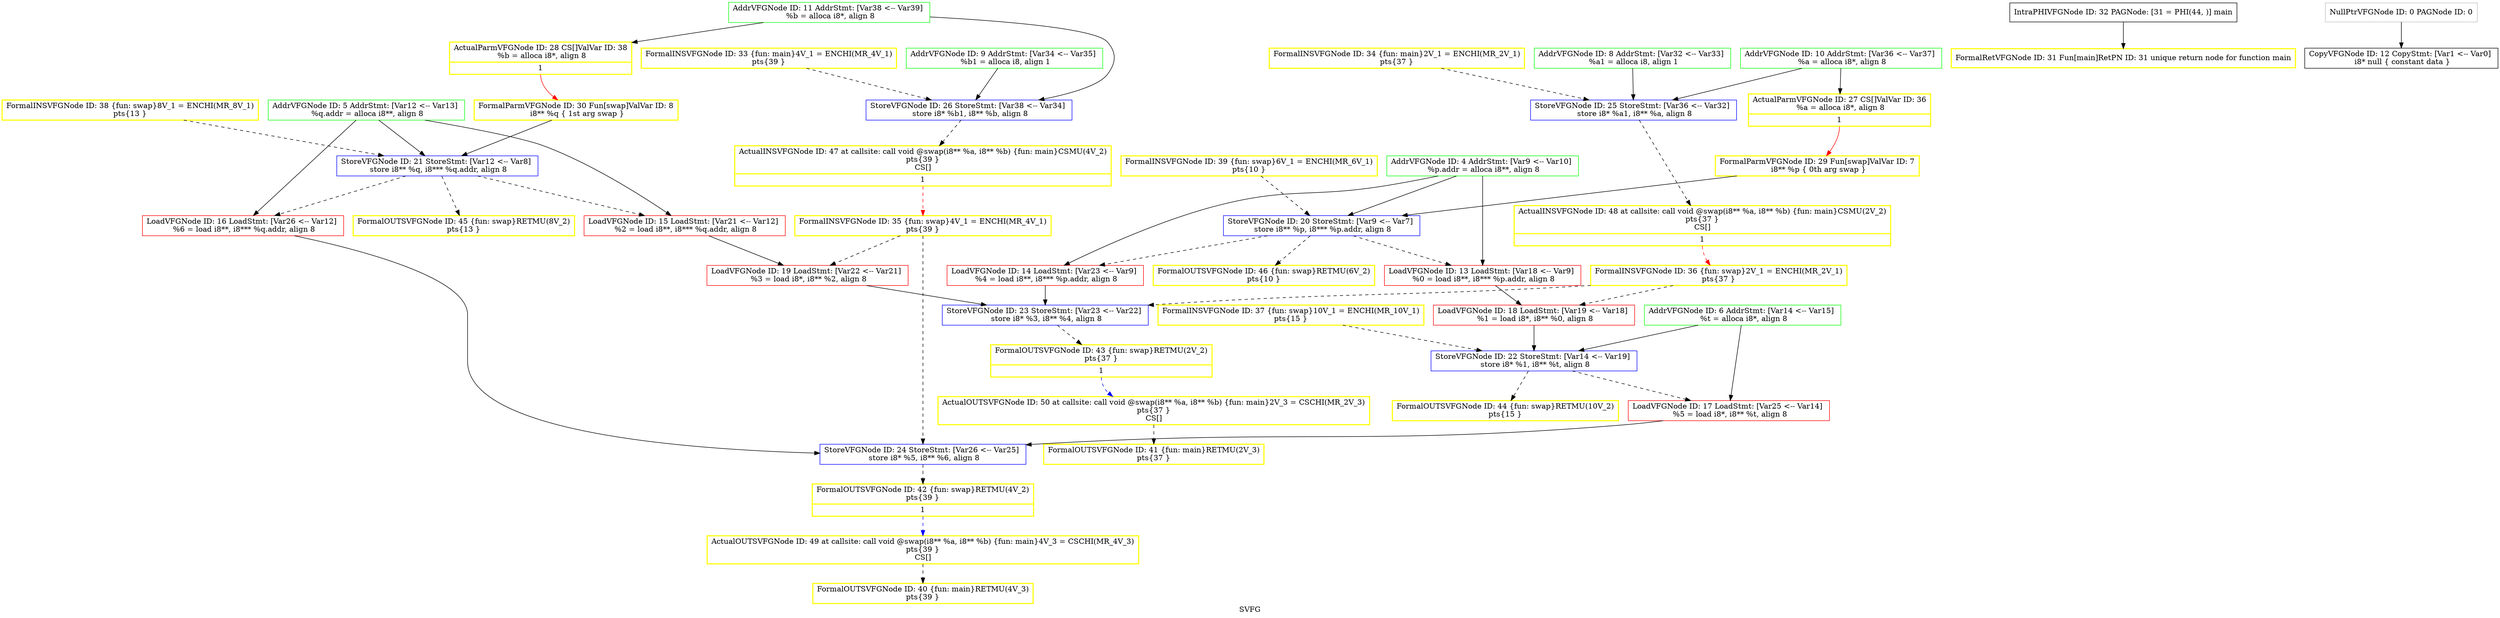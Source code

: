digraph "SVFG" {
	label="SVFG";

	Node0x55c85631fe90 [shape=record,color=yellow,penwidth=2,label="{ActualOUTSVFGNode ID: 50 at callsite:   call void @swap(i8** %a, i8** %b) \{fun: main\}2V_3 = CSCHI(MR_2V_3)\npts\{37 \}\nCS[]}"];
	Node0x55c85631fe90 -> Node0x55c85631ef50[style=dashed];
	Node0x55c85631fc20 [shape=record,color=yellow,penwidth=2,label="{ActualOUTSVFGNode ID: 49 at callsite:   call void @swap(i8** %a, i8** %b) \{fun: main\}4V_3 = CSCHI(MR_4V_3)\npts\{39 \}\nCS[]}"];
	Node0x55c85631fc20 -> Node0x55c85631ed80[style=dashed];
	Node0x55c85631fac0 [shape=record,color=yellow,penwidth=2,label="{ActualINSVFGNode ID: 48 at callsite:   call void @swap(i8** %a, i8** %b) \{fun: main\}CSMU(2V_2)\npts\{37 \}\nCS[]|{<s0>1}}"];
	Node0x55c85631fac0:s0 -> Node0x55c85631e650[style=dashed,color=red];
	Node0x55c85631f8f0 [shape=record,color=yellow,penwidth=2,label="{ActualINSVFGNode ID: 47 at callsite:   call void @swap(i8** %a, i8** %b) \{fun: main\}CSMU(4V_2)\npts\{39 \}\nCS[]|{<s0>1}}"];
	Node0x55c85631f8f0:s0 -> Node0x55c85631e450[style=dashed,color=red];
	Node0x55c85631f790 [shape=record,color=yellow,penwidth=2,label="{FormalOUTSVFGNode ID: 46 \{fun: swap\}RETMU(6V_2)\npts\{10 \}\n}"];
	Node0x55c85631f630 [shape=record,color=yellow,penwidth=2,label="{FormalOUTSVFGNode ID: 45 \{fun: swap\}RETMU(8V_2)\npts\{13 \}\n}"];
	Node0x55c85631f4d0 [shape=record,color=yellow,penwidth=2,label="{FormalOUTSVFGNode ID: 44 \{fun: swap\}RETMU(10V_2)\npts\{15 \}\n}"];
	Node0x55c85631f370 [shape=record,color=yellow,penwidth=2,label="{FormalOUTSVFGNode ID: 43 \{fun: swap\}RETMU(2V_2)\npts\{37 \}\n|{<s0>1}}"];
	Node0x55c85631f370:s0 -> Node0x55c85631fe90[style=dashed,color=blue];
	Node0x55c85631f1a0 [shape=record,color=yellow,penwidth=2,label="{FormalOUTSVFGNode ID: 42 \{fun: swap\}RETMU(4V_2)\npts\{39 \}\n|{<s0>1}}"];
	Node0x55c85631f1a0:s0 -> Node0x55c85631fc20[style=dashed,color=blue];
	Node0x55c85631ef50 [shape=record,color=yellow,penwidth=2,label="{FormalOUTSVFGNode ID: 41 \{fun: main\}RETMU(2V_3)\npts\{37 \}\n}"];
	Node0x55c85631ed80 [shape=record,color=yellow,penwidth=2,label="{FormalOUTSVFGNode ID: 40 \{fun: main\}RETMU(4V_3)\npts\{39 \}\n}"];
	Node0x55c85631eb00 [shape=record,color=yellow,penwidth=2,label="{FormalINSVFGNode ID: 39 \{fun: swap\}6V_1 = ENCHI(MR_6V_1)\npts\{10 \}\n}"];
	Node0x55c85631eb00 -> Node0x55c85631b590[style=dashed];
	Node0x55c85631e970 [shape=record,color=yellow,penwidth=2,label="{FormalINSVFGNode ID: 38 \{fun: swap\}8V_1 = ENCHI(MR_8V_1)\npts\{13 \}\n}"];
	Node0x55c85631e970 -> Node0x55c85631b6c0[style=dashed];
	Node0x55c85631e7e0 [shape=record,color=yellow,penwidth=2,label="{FormalINSVFGNode ID: 37 \{fun: swap\}10V_1 = ENCHI(MR_10V_1)\npts\{15 \}\n}"];
	Node0x55c85631e7e0 -> Node0x55c85631b7f0[style=dashed];
	Node0x55c85631e650 [shape=record,color=yellow,penwidth=2,label="{FormalINSVFGNode ID: 36 \{fun: swap\}2V_1 = ENCHI(MR_2V_1)\npts\{37 \}\n}"];
	Node0x55c85631e650 -> Node0x55c85631b2d0[style=dashed];
	Node0x55c85631e650 -> Node0x55c85631b920[style=dashed];
	Node0x55c85631e450 [shape=record,color=yellow,penwidth=2,label="{FormalINSVFGNode ID: 35 \{fun: swap\}4V_1 = ENCHI(MR_4V_1)\npts\{39 \}\n}"];
	Node0x55c85631e450 -> Node0x55c85631b430[style=dashed];
	Node0x55c85631e450 -> Node0x55c85631bb40[style=dashed];
	Node0x55c85631e2c0 [shape=record,color=yellow,penwidth=2,label="{FormalINSVFGNode ID: 34 \{fun: main\}2V_1 = ENCHI(MR_2V_1)\npts\{37 \}\n}"];
	Node0x55c85631e2c0 -> Node0x55c85631bc70[style=dashed];
	Node0x55c85631e050 [shape=record,color=yellow,penwidth=2,label="{FormalINSVFGNode ID: 33 \{fun: main\}4V_1 = ENCHI(MR_4V_1)\npts\{39 \}\n}"];
	Node0x55c85631e050 -> Node0x55c85631bda0[style=dashed];
	Node0x55c85631c7a0 [shape=record,color=black,label="{IntraPHIVFGNode ID: 32 PAGNode: [31 = PHI(44, )]    main }"];
	Node0x55c85631c7a0 -> Node0x55c85631c650[style=solid];
	Node0x55c85631c650 [shape=record,color=yellow,penwidth=2,label="{FormalRetVFGNode ID: 31 Fun[main]RetPN ID: 31 unique return node for function main}"];
	Node0x55c85631c420 [shape=record,color=yellow,penwidth=2,label="{FormalParmVFGNode ID: 30 Fun[swap]ValVar ID: 8\n i8** %q \{ 1st arg swap  \}}"];
	Node0x55c85631c420 -> Node0x55c85631b6c0[style=solid];
	Node0x55c85631c080 [shape=record,color=yellow,penwidth=2,label="{FormalParmVFGNode ID: 29 Fun[swap]ValVar ID: 7\n i8** %p \{ 0th arg swap  \}}"];
	Node0x55c85631c080 -> Node0x55c85631b590[style=solid];
	Node0x55c85631a7c0 [shape=record,color=black,label="{CopyVFGNode ID: 12 CopyStmt: [Var1 \<-- Var0]  \n i8* null \{ constant data \}}"];
	Node0x55c85631a660 [shape=record,color=green,label="{AddrVFGNode ID: 11 AddrStmt: [Var38 \<-- Var39]  \n   %b = alloca i8*, align 8 }"];
	Node0x55c85631a660 -> Node0x55c85631bda0[style=solid];
	Node0x55c85631a660 -> Node0x55c85628a7a0[style=solid];
	Node0x55c85631a500 [shape=record,color=green,label="{AddrVFGNode ID: 10 AddrStmt: [Var36 \<-- Var37]  \n   %a = alloca i8*, align 8 }"];
	Node0x55c85631a500 -> Node0x55c85631bc70[style=solid];
	Node0x55c85631a500 -> Node0x55c85628a700[style=solid];
	Node0x55c85631a3a0 [shape=record,color=green,label="{AddrVFGNode ID: 9 AddrStmt: [Var34 \<-- Var35]  \n   %b1 = alloca i8, align 1 }"];
	Node0x55c85631a3a0 -> Node0x55c85631bda0[style=solid];
	Node0x55c85631a1d0 [shape=record,color=green,label="{AddrVFGNode ID: 8 AddrStmt: [Var32 \<-- Var33]  \n   %a1 = alloca i8, align 1 }"];
	Node0x55c85631a1d0 -> Node0x55c85631bc70[style=solid];
	Node0x55c856319f10 [shape=record,color=green,label="{AddrVFGNode ID: 6 AddrStmt: [Var14 \<-- Var15]  \n   %t = alloca i8*, align 8 }"];
	Node0x55c856319f10 -> Node0x55c85631b170[style=solid];
	Node0x55c856319f10 -> Node0x55c85631b7f0[style=solid];
	Node0x55c856319db0 [shape=record,color=green,label="{AddrVFGNode ID: 5 AddrStmt: [Var12 \<-- Var13]  \n   %q.addr = alloca i8**, align 8 }"];
	Node0x55c856319db0 -> Node0x55c85631aeb0[style=solid];
	Node0x55c856319db0 -> Node0x55c85631b010[style=solid];
	Node0x55c856319db0 -> Node0x55c85631b6c0[style=solid];
	Node0x55c856319b70 [shape=record,color=green,label="{AddrVFGNode ID: 4 AddrStmt: [Var9 \<-- Var10]  \n   %p.addr = alloca i8**, align 8 }"];
	Node0x55c856319b70 -> Node0x55c85631a920[style=solid];
	Node0x55c856319b70 -> Node0x55c85631ac60[style=solid];
	Node0x55c856319b70 -> Node0x55c85631b590[style=solid];
	Node0x55c856319320 [shape=record,color=grey,label="{NullPtrVFGNode ID: 0 PAGNode ID: 0\n}"];
	Node0x55c856319320 -> Node0x55c85631a7c0[style=solid];
	Node0x55c85631a920 [shape=record,color=red,label="{LoadVFGNode ID: 13 LoadStmt: [Var18 \<-- Var9]  \n   %0 = load i8**, i8*** %p.addr, align 8 }"];
	Node0x55c85631a920 -> Node0x55c85631b2d0[style=solid];
	Node0x55c85631ac60 [shape=record,color=red,label="{LoadVFGNode ID: 14 LoadStmt: [Var23 \<-- Var9]  \n   %4 = load i8**, i8*** %p.addr, align 8 }"];
	Node0x55c85631ac60 -> Node0x55c85631b920[style=solid];
	Node0x55c85631aeb0 [shape=record,color=red,label="{LoadVFGNode ID: 15 LoadStmt: [Var21 \<-- Var12]  \n   %2 = load i8**, i8*** %q.addr, align 8 }"];
	Node0x55c85631aeb0 -> Node0x55c85631b430[style=solid];
	Node0x55c85631b010 [shape=record,color=red,label="{LoadVFGNode ID: 16 LoadStmt: [Var26 \<-- Var12]  \n   %6 = load i8**, i8*** %q.addr, align 8 }"];
	Node0x55c85631b010 -> Node0x55c85631bb40[style=solid];
	Node0x55c85631b170 [shape=record,color=red,label="{LoadVFGNode ID: 17 LoadStmt: [Var25 \<-- Var14]  \n   %5 = load i8*, i8** %t, align 8 }"];
	Node0x55c85631b170 -> Node0x55c85631bb40[style=solid];
	Node0x55c85631b2d0 [shape=record,color=red,label="{LoadVFGNode ID: 18 LoadStmt: [Var19 \<-- Var18]  \n   %1 = load i8*, i8** %0, align 8 }"];
	Node0x55c85631b2d0 -> Node0x55c85631b7f0[style=solid];
	Node0x55c85631b430 [shape=record,color=red,label="{LoadVFGNode ID: 19 LoadStmt: [Var22 \<-- Var21]  \n   %3 = load i8*, i8** %2, align 8 }"];
	Node0x55c85631b430 -> Node0x55c85631b920[style=solid];
	Node0x55c85631b590 [shape=record,color=blue,label="{StoreVFGNode ID: 20 StoreStmt: [Var9 \<-- Var7]  \n   store i8** %p, i8*** %p.addr, align 8 }"];
	Node0x55c85631b590 -> Node0x55c85631a920[style=dashed];
	Node0x55c85631b590 -> Node0x55c85631ac60[style=dashed];
	Node0x55c85631b590 -> Node0x55c85631f790[style=dashed];
	Node0x55c85631b6c0 [shape=record,color=blue,label="{StoreVFGNode ID: 21 StoreStmt: [Var12 \<-- Var8]  \n   store i8** %q, i8*** %q.addr, align 8 }"];
	Node0x55c85631b6c0 -> Node0x55c85631aeb0[style=dashed];
	Node0x55c85631b6c0 -> Node0x55c85631b010[style=dashed];
	Node0x55c85631b6c0 -> Node0x55c85631f630[style=dashed];
	Node0x55c85631b7f0 [shape=record,color=blue,label="{StoreVFGNode ID: 22 StoreStmt: [Var14 \<-- Var19]  \n   store i8* %1, i8** %t, align 8 }"];
	Node0x55c85631b7f0 -> Node0x55c85631b170[style=dashed];
	Node0x55c85631b7f0 -> Node0x55c85631f4d0[style=dashed];
	Node0x55c85631b920 [shape=record,color=blue,label="{StoreVFGNode ID: 23 StoreStmt: [Var23 \<-- Var22]  \n   store i8* %3, i8** %4, align 8 }"];
	Node0x55c85631b920 -> Node0x55c85631f370[style=dashed];
	Node0x55c85631bb40 [shape=record,color=blue,label="{StoreVFGNode ID: 24 StoreStmt: [Var26 \<-- Var25]  \n   store i8* %5, i8** %6, align 8 }"];
	Node0x55c85631bb40 -> Node0x55c85631f1a0[style=dashed];
	Node0x55c85631bc70 [shape=record,color=blue,label="{StoreVFGNode ID: 25 StoreStmt: [Var36 \<-- Var32]  \n   store i8* %a1, i8** %a, align 8 }"];
	Node0x55c85631bc70 -> Node0x55c85631fac0[style=dashed];
	Node0x55c85631bda0 [shape=record,color=blue,label="{StoreVFGNode ID: 26 StoreStmt: [Var38 \<-- Var34]  \n   store i8* %b1, i8** %b, align 8 }"];
	Node0x55c85631bda0 -> Node0x55c85631f8f0[style=dashed];
	Node0x55c85628a700 [shape=record,color=yellow,penwidth=2,label="{ActualParmVFGNode ID: 27 CS[]ValVar ID: 36\n   %a = alloca i8*, align 8 |{<s0>1}}"];
	Node0x55c85628a700:s0 -> Node0x55c85631c080[style=solid,color=red];
	Node0x55c85628a7a0 [shape=record,color=yellow,penwidth=2,label="{ActualParmVFGNode ID: 28 CS[]ValVar ID: 38\n   %b = alloca i8*, align 8 |{<s0>1}}"];
	Node0x55c85628a7a0:s0 -> Node0x55c85631c420[style=solid,color=red];
}
